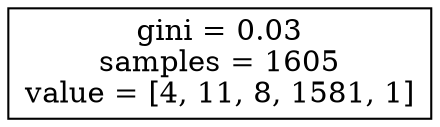 digraph Tree {
node [shape=box] ;
0 [label="gini = 0.03\nsamples = 1605\nvalue = [4, 11, 8, 1581, 1]"] ;
}